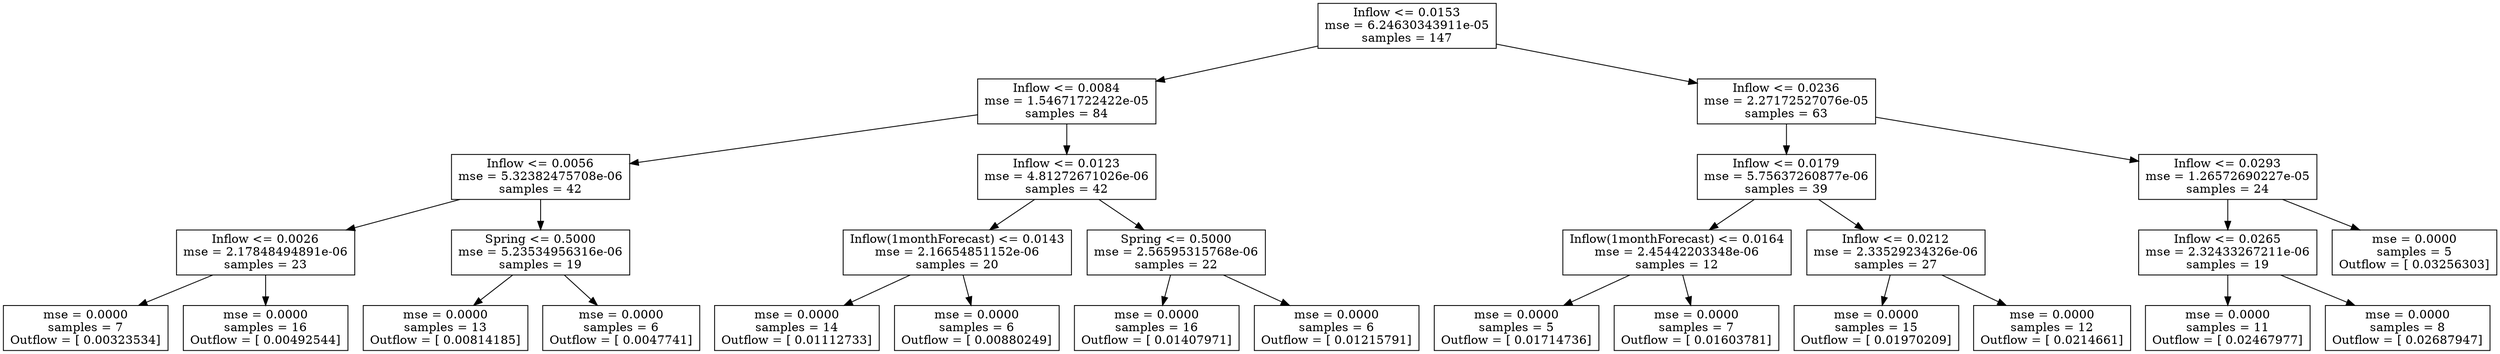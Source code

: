 digraph Tree {
0 [label="Inflow <= 0.0153\nmse = 6.24630343911e-05\nsamples = 147", shape="box"] ;
1 [label="Inflow <= 0.0084\nmse = 1.54671722422e-05\nsamples = 84", shape="box"] ;
0 -> 1 ;
2 [label="Inflow <= 0.0056\nmse = 5.32382475708e-06\nsamples = 42", shape="box"] ;
1 -> 2 ;
3 [label="Inflow <= 0.0026\nmse = 2.17848494891e-06\nsamples = 23", shape="box"] ;
2 -> 3 ;
4 [label="mse = 0.0000\nsamples = 7\nOutflow = [ 0.00323534]", shape="box"] ;
3 -> 4 ;
5 [label="mse = 0.0000\nsamples = 16\nOutflow = [ 0.00492544]", shape="box"] ;
3 -> 5 ;
6 [label="Spring <= 0.5000\nmse = 5.23534956316e-06\nsamples = 19", shape="box"] ;
2 -> 6 ;
7 [label="mse = 0.0000\nsamples = 13\nOutflow = [ 0.00814185]", shape="box"] ;
6 -> 7 ;
8 [label="mse = 0.0000\nsamples = 6\nOutflow = [ 0.0047741]", shape="box"] ;
6 -> 8 ;
9 [label="Inflow <= 0.0123\nmse = 4.81272671026e-06\nsamples = 42", shape="box"] ;
1 -> 9 ;
10 [label="Inflow(1monthForecast) <= 0.0143\nmse = 2.16654851152e-06\nsamples = 20", shape="box"] ;
9 -> 10 ;
11 [label="mse = 0.0000\nsamples = 14\nOutflow = [ 0.01112733]", shape="box"] ;
10 -> 11 ;
12 [label="mse = 0.0000\nsamples = 6\nOutflow = [ 0.00880249]", shape="box"] ;
10 -> 12 ;
13 [label="Spring <= 0.5000\nmse = 2.56595315768e-06\nsamples = 22", shape="box"] ;
9 -> 13 ;
14 [label="mse = 0.0000\nsamples = 16\nOutflow = [ 0.01407971]", shape="box"] ;
13 -> 14 ;
15 [label="mse = 0.0000\nsamples = 6\nOutflow = [ 0.01215791]", shape="box"] ;
13 -> 15 ;
16 [label="Inflow <= 0.0236\nmse = 2.27172527076e-05\nsamples = 63", shape="box"] ;
0 -> 16 ;
17 [label="Inflow <= 0.0179\nmse = 5.75637260877e-06\nsamples = 39", shape="box"] ;
16 -> 17 ;
18 [label="Inflow(1monthForecast) <= 0.0164\nmse = 2.45442203348e-06\nsamples = 12", shape="box"] ;
17 -> 18 ;
19 [label="mse = 0.0000\nsamples = 5\nOutflow = [ 0.01714736]", shape="box"] ;
18 -> 19 ;
20 [label="mse = 0.0000\nsamples = 7\nOutflow = [ 0.01603781]", shape="box"] ;
18 -> 20 ;
21 [label="Inflow <= 0.0212\nmse = 2.33529234326e-06\nsamples = 27", shape="box"] ;
17 -> 21 ;
22 [label="mse = 0.0000\nsamples = 15\nOutflow = [ 0.01970209]", shape="box"] ;
21 -> 22 ;
23 [label="mse = 0.0000\nsamples = 12\nOutflow = [ 0.0214661]", shape="box"] ;
21 -> 23 ;
24 [label="Inflow <= 0.0293\nmse = 1.26572690227e-05\nsamples = 24", shape="box"] ;
16 -> 24 ;
25 [label="Inflow <= 0.0265\nmse = 2.32433267211e-06\nsamples = 19", shape="box"] ;
24 -> 25 ;
26 [label="mse = 0.0000\nsamples = 11\nOutflow = [ 0.02467977]", shape="box"] ;
25 -> 26 ;
27 [label="mse = 0.0000\nsamples = 8\nOutflow = [ 0.02687947]", shape="box"] ;
25 -> 27 ;
28 [label="mse = 0.0000\nsamples = 5\nOutflow = [ 0.03256303]", shape="box"] ;
24 -> 28 ;
}